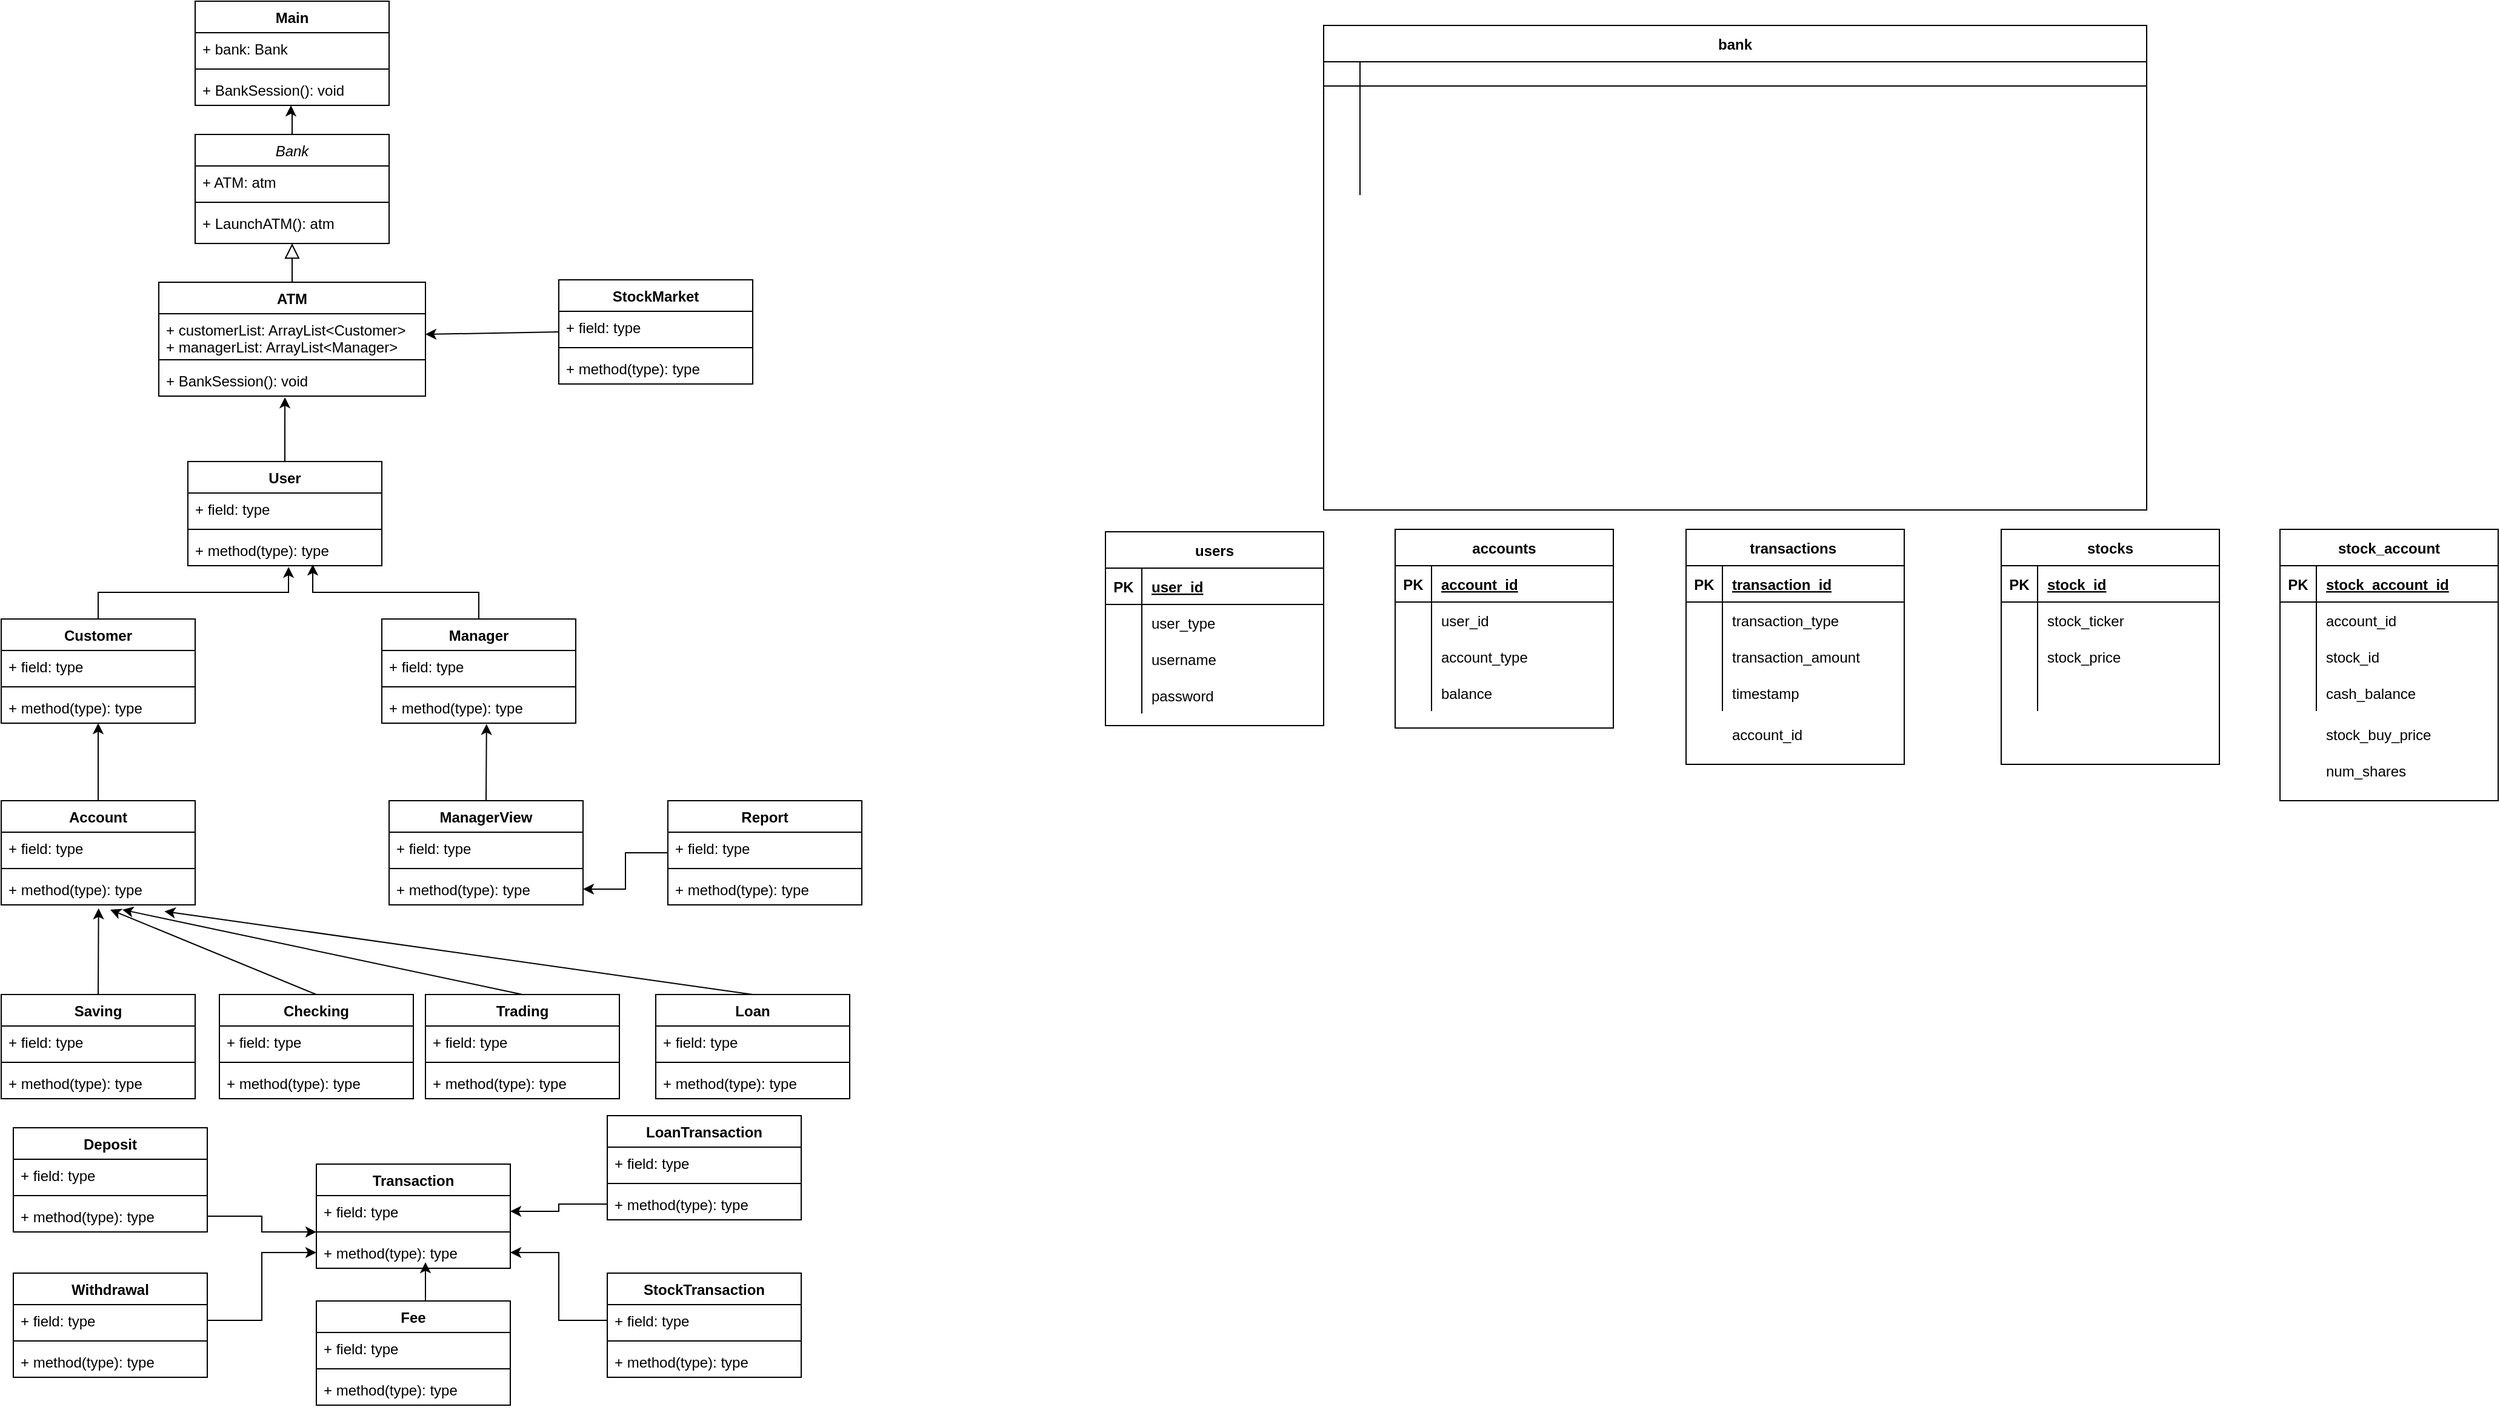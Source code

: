 <mxfile version="15.8.1" type="github">
  <diagram id="C5RBs43oDa-KdzZeNtuy" name="Page-1">
    <mxGraphModel dx="2374" dy="1183" grid="1" gridSize="10" guides="1" tooltips="1" connect="1" arrows="1" fold="1" page="1" pageScale="1" pageWidth="827" pageHeight="1169" math="0" shadow="0">
      <root>
        <mxCell id="WIyWlLk6GJQsqaUBKTNV-0" />
        <mxCell id="WIyWlLk6GJQsqaUBKTNV-1" parent="WIyWlLk6GJQsqaUBKTNV-0" />
        <mxCell id="UZwuzpYtGD8J4kxWbu0c-23" value="" style="edgeStyle=orthogonalEdgeStyle;rounded=0;orthogonalLoop=1;jettySize=auto;html=1;entryX=0.494;entryY=1;entryDx=0;entryDy=0;entryPerimeter=0;" parent="WIyWlLk6GJQsqaUBKTNV-1" source="zkfFHV4jXpPFQw0GAbJ--0" target="UZwuzpYtGD8J4kxWbu0c-3" edge="1">
          <mxGeometry relative="1" as="geometry" />
        </mxCell>
        <mxCell id="zkfFHV4jXpPFQw0GAbJ--0" value="Bank" style="swimlane;fontStyle=2;align=center;verticalAlign=top;childLayout=stackLayout;horizontal=1;startSize=26;horizontalStack=0;resizeParent=1;resizeLast=0;collapsible=1;marginBottom=0;rounded=0;shadow=0;strokeWidth=1;" parent="WIyWlLk6GJQsqaUBKTNV-1" vertex="1">
          <mxGeometry x="220" y="120" width="160" height="90" as="geometry">
            <mxRectangle x="230" y="140" width="160" height="26" as="alternateBounds" />
          </mxGeometry>
        </mxCell>
        <mxCell id="zkfFHV4jXpPFQw0GAbJ--1" value="+ ATM: atm" style="text;align=left;verticalAlign=top;spacingLeft=4;spacingRight=4;overflow=hidden;rotatable=0;points=[[0,0.5],[1,0.5]];portConstraint=eastwest;" parent="zkfFHV4jXpPFQw0GAbJ--0" vertex="1">
          <mxGeometry y="26" width="160" height="26" as="geometry" />
        </mxCell>
        <mxCell id="zkfFHV4jXpPFQw0GAbJ--4" value="" style="line;html=1;strokeWidth=1;align=left;verticalAlign=middle;spacingTop=-1;spacingLeft=3;spacingRight=3;rotatable=0;labelPosition=right;points=[];portConstraint=eastwest;" parent="zkfFHV4jXpPFQw0GAbJ--0" vertex="1">
          <mxGeometry y="52" width="160" height="8" as="geometry" />
        </mxCell>
        <mxCell id="zkfFHV4jXpPFQw0GAbJ--5" value="+ LaunchATM(): atm" style="text;align=left;verticalAlign=top;spacingLeft=4;spacingRight=4;overflow=hidden;rotatable=0;points=[[0,0.5],[1,0.5]];portConstraint=eastwest;" parent="zkfFHV4jXpPFQw0GAbJ--0" vertex="1">
          <mxGeometry y="60" width="160" height="26" as="geometry" />
        </mxCell>
        <mxCell id="zkfFHV4jXpPFQw0GAbJ--12" value="" style="endArrow=block;endSize=10;endFill=0;shadow=0;strokeWidth=1;rounded=0;edgeStyle=elbowEdgeStyle;elbow=vertical;exitX=0.5;exitY=0;exitDx=0;exitDy=0;" parent="WIyWlLk6GJQsqaUBKTNV-1" source="UZwuzpYtGD8J4kxWbu0c-4" target="zkfFHV4jXpPFQw0GAbJ--0" edge="1">
          <mxGeometry width="160" relative="1" as="geometry">
            <mxPoint x="300" y="350" as="sourcePoint" />
            <mxPoint x="200" y="203" as="targetPoint" />
          </mxGeometry>
        </mxCell>
        <mxCell id="UZwuzpYtGD8J4kxWbu0c-0" value="Main" style="swimlane;fontStyle=1;align=center;verticalAlign=top;childLayout=stackLayout;horizontal=1;startSize=26;horizontalStack=0;resizeParent=1;resizeParentMax=0;resizeLast=0;collapsible=1;marginBottom=0;" parent="WIyWlLk6GJQsqaUBKTNV-1" vertex="1">
          <mxGeometry x="220" y="10" width="160" height="86" as="geometry" />
        </mxCell>
        <mxCell id="UZwuzpYtGD8J4kxWbu0c-1" value="+ bank: Bank" style="text;strokeColor=none;fillColor=none;align=left;verticalAlign=top;spacingLeft=4;spacingRight=4;overflow=hidden;rotatable=0;points=[[0,0.5],[1,0.5]];portConstraint=eastwest;" parent="UZwuzpYtGD8J4kxWbu0c-0" vertex="1">
          <mxGeometry y="26" width="160" height="26" as="geometry" />
        </mxCell>
        <mxCell id="UZwuzpYtGD8J4kxWbu0c-2" value="" style="line;strokeWidth=1;fillColor=none;align=left;verticalAlign=middle;spacingTop=-1;spacingLeft=3;spacingRight=3;rotatable=0;labelPosition=right;points=[];portConstraint=eastwest;" parent="UZwuzpYtGD8J4kxWbu0c-0" vertex="1">
          <mxGeometry y="52" width="160" height="8" as="geometry" />
        </mxCell>
        <mxCell id="UZwuzpYtGD8J4kxWbu0c-3" value="+ BankSession(): void" style="text;strokeColor=none;fillColor=none;align=left;verticalAlign=top;spacingLeft=4;spacingRight=4;overflow=hidden;rotatable=0;points=[[0,0.5],[1,0.5]];portConstraint=eastwest;" parent="UZwuzpYtGD8J4kxWbu0c-0" vertex="1">
          <mxGeometry y="60" width="160" height="26" as="geometry" />
        </mxCell>
        <mxCell id="UZwuzpYtGD8J4kxWbu0c-4" value="ATM" style="swimlane;fontStyle=1;align=center;verticalAlign=top;childLayout=stackLayout;horizontal=1;startSize=26;horizontalStack=0;resizeParent=1;resizeParentMax=0;resizeLast=0;collapsible=1;marginBottom=0;" parent="WIyWlLk6GJQsqaUBKTNV-1" vertex="1">
          <mxGeometry x="190" y="242" width="220" height="94" as="geometry" />
        </mxCell>
        <mxCell id="UZwuzpYtGD8J4kxWbu0c-5" value="+ customerList: ArrayList&lt;Customer&gt;&#xa;+ managerList: ArrayList&lt;Manager&gt;" style="text;strokeColor=none;fillColor=none;align=left;verticalAlign=top;spacingLeft=4;spacingRight=4;overflow=hidden;rotatable=0;points=[[0,0.5],[1,0.5]];portConstraint=eastwest;" parent="UZwuzpYtGD8J4kxWbu0c-4" vertex="1">
          <mxGeometry y="26" width="220" height="34" as="geometry" />
        </mxCell>
        <mxCell id="UZwuzpYtGD8J4kxWbu0c-6" value="" style="line;strokeWidth=1;fillColor=none;align=left;verticalAlign=middle;spacingTop=-1;spacingLeft=3;spacingRight=3;rotatable=0;labelPosition=right;points=[];portConstraint=eastwest;" parent="UZwuzpYtGD8J4kxWbu0c-4" vertex="1">
          <mxGeometry y="60" width="220" height="8" as="geometry" />
        </mxCell>
        <mxCell id="UZwuzpYtGD8J4kxWbu0c-7" value="+ BankSession(): void" style="text;strokeColor=none;fillColor=none;align=left;verticalAlign=top;spacingLeft=4;spacingRight=4;overflow=hidden;rotatable=0;points=[[0,0.5],[1,0.5]];portConstraint=eastwest;" parent="UZwuzpYtGD8J4kxWbu0c-4" vertex="1">
          <mxGeometry y="68" width="220" height="26" as="geometry" />
        </mxCell>
        <mxCell id="UZwuzpYtGD8J4kxWbu0c-24" style="edgeStyle=orthogonalEdgeStyle;rounded=0;orthogonalLoop=1;jettySize=auto;html=1;entryX=0.473;entryY=1.038;entryDx=0;entryDy=0;entryPerimeter=0;" parent="WIyWlLk6GJQsqaUBKTNV-1" source="UZwuzpYtGD8J4kxWbu0c-8" target="UZwuzpYtGD8J4kxWbu0c-7" edge="1">
          <mxGeometry relative="1" as="geometry" />
        </mxCell>
        <mxCell id="UZwuzpYtGD8J4kxWbu0c-8" value="User" style="swimlane;fontStyle=1;align=center;verticalAlign=top;childLayout=stackLayout;horizontal=1;startSize=26;horizontalStack=0;resizeParent=1;resizeParentMax=0;resizeLast=0;collapsible=1;marginBottom=0;" parent="WIyWlLk6GJQsqaUBKTNV-1" vertex="1">
          <mxGeometry x="214" y="390" width="160" height="86" as="geometry" />
        </mxCell>
        <mxCell id="UZwuzpYtGD8J4kxWbu0c-9" value="+ field: type" style="text;strokeColor=none;fillColor=none;align=left;verticalAlign=top;spacingLeft=4;spacingRight=4;overflow=hidden;rotatable=0;points=[[0,0.5],[1,0.5]];portConstraint=eastwest;" parent="UZwuzpYtGD8J4kxWbu0c-8" vertex="1">
          <mxGeometry y="26" width="160" height="26" as="geometry" />
        </mxCell>
        <mxCell id="UZwuzpYtGD8J4kxWbu0c-10" value="" style="line;strokeWidth=1;fillColor=none;align=left;verticalAlign=middle;spacingTop=-1;spacingLeft=3;spacingRight=3;rotatable=0;labelPosition=right;points=[];portConstraint=eastwest;" parent="UZwuzpYtGD8J4kxWbu0c-8" vertex="1">
          <mxGeometry y="52" width="160" height="8" as="geometry" />
        </mxCell>
        <mxCell id="UZwuzpYtGD8J4kxWbu0c-11" value="+ method(type): type" style="text;strokeColor=none;fillColor=none;align=left;verticalAlign=top;spacingLeft=4;spacingRight=4;overflow=hidden;rotatable=0;points=[[0,0.5],[1,0.5]];portConstraint=eastwest;" parent="UZwuzpYtGD8J4kxWbu0c-8" vertex="1">
          <mxGeometry y="60" width="160" height="26" as="geometry" />
        </mxCell>
        <mxCell id="UZwuzpYtGD8J4kxWbu0c-20" style="edgeStyle=orthogonalEdgeStyle;rounded=0;orthogonalLoop=1;jettySize=auto;html=1;entryX=0.519;entryY=1.038;entryDx=0;entryDy=0;entryPerimeter=0;" parent="WIyWlLk6GJQsqaUBKTNV-1" source="UZwuzpYtGD8J4kxWbu0c-12" target="UZwuzpYtGD8J4kxWbu0c-11" edge="1">
          <mxGeometry relative="1" as="geometry" />
        </mxCell>
        <mxCell id="UZwuzpYtGD8J4kxWbu0c-12" value="Customer" style="swimlane;fontStyle=1;align=center;verticalAlign=top;childLayout=stackLayout;horizontal=1;startSize=26;horizontalStack=0;resizeParent=1;resizeParentMax=0;resizeLast=0;collapsible=1;marginBottom=0;" parent="WIyWlLk6GJQsqaUBKTNV-1" vertex="1">
          <mxGeometry x="60" y="520" width="160" height="86" as="geometry" />
        </mxCell>
        <mxCell id="UZwuzpYtGD8J4kxWbu0c-13" value="+ field: type" style="text;strokeColor=none;fillColor=none;align=left;verticalAlign=top;spacingLeft=4;spacingRight=4;overflow=hidden;rotatable=0;points=[[0,0.5],[1,0.5]];portConstraint=eastwest;" parent="UZwuzpYtGD8J4kxWbu0c-12" vertex="1">
          <mxGeometry y="26" width="160" height="26" as="geometry" />
        </mxCell>
        <mxCell id="UZwuzpYtGD8J4kxWbu0c-14" value="" style="line;strokeWidth=1;fillColor=none;align=left;verticalAlign=middle;spacingTop=-1;spacingLeft=3;spacingRight=3;rotatable=0;labelPosition=right;points=[];portConstraint=eastwest;" parent="UZwuzpYtGD8J4kxWbu0c-12" vertex="1">
          <mxGeometry y="52" width="160" height="8" as="geometry" />
        </mxCell>
        <mxCell id="UZwuzpYtGD8J4kxWbu0c-15" value="+ method(type): type" style="text;strokeColor=none;fillColor=none;align=left;verticalAlign=top;spacingLeft=4;spacingRight=4;overflow=hidden;rotatable=0;points=[[0,0.5],[1,0.5]];portConstraint=eastwest;" parent="UZwuzpYtGD8J4kxWbu0c-12" vertex="1">
          <mxGeometry y="60" width="160" height="26" as="geometry" />
        </mxCell>
        <mxCell id="UZwuzpYtGD8J4kxWbu0c-22" style="edgeStyle=orthogonalEdgeStyle;rounded=0;orthogonalLoop=1;jettySize=auto;html=1;entryX=0.644;entryY=0.962;entryDx=0;entryDy=0;entryPerimeter=0;" parent="WIyWlLk6GJQsqaUBKTNV-1" source="UZwuzpYtGD8J4kxWbu0c-16" target="UZwuzpYtGD8J4kxWbu0c-11" edge="1">
          <mxGeometry relative="1" as="geometry" />
        </mxCell>
        <mxCell id="UZwuzpYtGD8J4kxWbu0c-16" value="Manager" style="swimlane;fontStyle=1;align=center;verticalAlign=top;childLayout=stackLayout;horizontal=1;startSize=26;horizontalStack=0;resizeParent=1;resizeParentMax=0;resizeLast=0;collapsible=1;marginBottom=0;" parent="WIyWlLk6GJQsqaUBKTNV-1" vertex="1">
          <mxGeometry x="374" y="520" width="160" height="86" as="geometry" />
        </mxCell>
        <mxCell id="UZwuzpYtGD8J4kxWbu0c-17" value="+ field: type" style="text;strokeColor=none;fillColor=none;align=left;verticalAlign=top;spacingLeft=4;spacingRight=4;overflow=hidden;rotatable=0;points=[[0,0.5],[1,0.5]];portConstraint=eastwest;" parent="UZwuzpYtGD8J4kxWbu0c-16" vertex="1">
          <mxGeometry y="26" width="160" height="26" as="geometry" />
        </mxCell>
        <mxCell id="UZwuzpYtGD8J4kxWbu0c-18" value="" style="line;strokeWidth=1;fillColor=none;align=left;verticalAlign=middle;spacingTop=-1;spacingLeft=3;spacingRight=3;rotatable=0;labelPosition=right;points=[];portConstraint=eastwest;" parent="UZwuzpYtGD8J4kxWbu0c-16" vertex="1">
          <mxGeometry y="52" width="160" height="8" as="geometry" />
        </mxCell>
        <mxCell id="UZwuzpYtGD8J4kxWbu0c-19" value="+ method(type): type" style="text;strokeColor=none;fillColor=none;align=left;verticalAlign=top;spacingLeft=4;spacingRight=4;overflow=hidden;rotatable=0;points=[[0,0.5],[1,0.5]];portConstraint=eastwest;" parent="UZwuzpYtGD8J4kxWbu0c-16" vertex="1">
          <mxGeometry y="60" width="160" height="26" as="geometry" />
        </mxCell>
        <mxCell id="UZwuzpYtGD8J4kxWbu0c-41" style="edgeStyle=orthogonalEdgeStyle;rounded=0;orthogonalLoop=1;jettySize=auto;html=1;entryX=0.5;entryY=1;entryDx=0;entryDy=0;entryPerimeter=0;" parent="WIyWlLk6GJQsqaUBKTNV-1" source="UZwuzpYtGD8J4kxWbu0c-25" target="UZwuzpYtGD8J4kxWbu0c-15" edge="1">
          <mxGeometry relative="1" as="geometry" />
        </mxCell>
        <mxCell id="UZwuzpYtGD8J4kxWbu0c-25" value="Account" style="swimlane;fontStyle=1;align=center;verticalAlign=top;childLayout=stackLayout;horizontal=1;startSize=26;horizontalStack=0;resizeParent=1;resizeParentMax=0;resizeLast=0;collapsible=1;marginBottom=0;" parent="WIyWlLk6GJQsqaUBKTNV-1" vertex="1">
          <mxGeometry x="60" y="670" width="160" height="86" as="geometry" />
        </mxCell>
        <mxCell id="UZwuzpYtGD8J4kxWbu0c-26" value="+ field: type" style="text;strokeColor=none;fillColor=none;align=left;verticalAlign=top;spacingLeft=4;spacingRight=4;overflow=hidden;rotatable=0;points=[[0,0.5],[1,0.5]];portConstraint=eastwest;" parent="UZwuzpYtGD8J4kxWbu0c-25" vertex="1">
          <mxGeometry y="26" width="160" height="26" as="geometry" />
        </mxCell>
        <mxCell id="UZwuzpYtGD8J4kxWbu0c-27" value="" style="line;strokeWidth=1;fillColor=none;align=left;verticalAlign=middle;spacingTop=-1;spacingLeft=3;spacingRight=3;rotatable=0;labelPosition=right;points=[];portConstraint=eastwest;" parent="UZwuzpYtGD8J4kxWbu0c-25" vertex="1">
          <mxGeometry y="52" width="160" height="8" as="geometry" />
        </mxCell>
        <mxCell id="UZwuzpYtGD8J4kxWbu0c-28" value="+ method(type): type" style="text;strokeColor=none;fillColor=none;align=left;verticalAlign=top;spacingLeft=4;spacingRight=4;overflow=hidden;rotatable=0;points=[[0,0.5],[1,0.5]];portConstraint=eastwest;" parent="UZwuzpYtGD8J4kxWbu0c-25" vertex="1">
          <mxGeometry y="60" width="160" height="26" as="geometry" />
        </mxCell>
        <mxCell id="UZwuzpYtGD8J4kxWbu0c-29" value="Saving" style="swimlane;fontStyle=1;align=center;verticalAlign=top;childLayout=stackLayout;horizontal=1;startSize=26;horizontalStack=0;resizeParent=1;resizeParentMax=0;resizeLast=0;collapsible=1;marginBottom=0;" parent="WIyWlLk6GJQsqaUBKTNV-1" vertex="1">
          <mxGeometry x="60" y="830" width="160" height="86" as="geometry" />
        </mxCell>
        <mxCell id="UZwuzpYtGD8J4kxWbu0c-30" value="+ field: type" style="text;strokeColor=none;fillColor=none;align=left;verticalAlign=top;spacingLeft=4;spacingRight=4;overflow=hidden;rotatable=0;points=[[0,0.5],[1,0.5]];portConstraint=eastwest;" parent="UZwuzpYtGD8J4kxWbu0c-29" vertex="1">
          <mxGeometry y="26" width="160" height="26" as="geometry" />
        </mxCell>
        <mxCell id="UZwuzpYtGD8J4kxWbu0c-31" value="" style="line;strokeWidth=1;fillColor=none;align=left;verticalAlign=middle;spacingTop=-1;spacingLeft=3;spacingRight=3;rotatable=0;labelPosition=right;points=[];portConstraint=eastwest;" parent="UZwuzpYtGD8J4kxWbu0c-29" vertex="1">
          <mxGeometry y="52" width="160" height="8" as="geometry" />
        </mxCell>
        <mxCell id="UZwuzpYtGD8J4kxWbu0c-32" value="+ method(type): type" style="text;strokeColor=none;fillColor=none;align=left;verticalAlign=top;spacingLeft=4;spacingRight=4;overflow=hidden;rotatable=0;points=[[0,0.5],[1,0.5]];portConstraint=eastwest;" parent="UZwuzpYtGD8J4kxWbu0c-29" vertex="1">
          <mxGeometry y="60" width="160" height="26" as="geometry" />
        </mxCell>
        <mxCell id="UZwuzpYtGD8J4kxWbu0c-33" value="Checking" style="swimlane;fontStyle=1;align=center;verticalAlign=top;childLayout=stackLayout;horizontal=1;startSize=26;horizontalStack=0;resizeParent=1;resizeParentMax=0;resizeLast=0;collapsible=1;marginBottom=0;" parent="WIyWlLk6GJQsqaUBKTNV-1" vertex="1">
          <mxGeometry x="240" y="830" width="160" height="86" as="geometry" />
        </mxCell>
        <mxCell id="UZwuzpYtGD8J4kxWbu0c-34" value="+ field: type" style="text;strokeColor=none;fillColor=none;align=left;verticalAlign=top;spacingLeft=4;spacingRight=4;overflow=hidden;rotatable=0;points=[[0,0.5],[1,0.5]];portConstraint=eastwest;" parent="UZwuzpYtGD8J4kxWbu0c-33" vertex="1">
          <mxGeometry y="26" width="160" height="26" as="geometry" />
        </mxCell>
        <mxCell id="UZwuzpYtGD8J4kxWbu0c-35" value="" style="line;strokeWidth=1;fillColor=none;align=left;verticalAlign=middle;spacingTop=-1;spacingLeft=3;spacingRight=3;rotatable=0;labelPosition=right;points=[];portConstraint=eastwest;" parent="UZwuzpYtGD8J4kxWbu0c-33" vertex="1">
          <mxGeometry y="52" width="160" height="8" as="geometry" />
        </mxCell>
        <mxCell id="UZwuzpYtGD8J4kxWbu0c-36" value="+ method(type): type" style="text;strokeColor=none;fillColor=none;align=left;verticalAlign=top;spacingLeft=4;spacingRight=4;overflow=hidden;rotatable=0;points=[[0,0.5],[1,0.5]];portConstraint=eastwest;" parent="UZwuzpYtGD8J4kxWbu0c-33" vertex="1">
          <mxGeometry y="60" width="160" height="26" as="geometry" />
        </mxCell>
        <mxCell id="UZwuzpYtGD8J4kxWbu0c-37" value="Trading" style="swimlane;fontStyle=1;align=center;verticalAlign=top;childLayout=stackLayout;horizontal=1;startSize=26;horizontalStack=0;resizeParent=1;resizeParentMax=0;resizeLast=0;collapsible=1;marginBottom=0;" parent="WIyWlLk6GJQsqaUBKTNV-1" vertex="1">
          <mxGeometry x="410" y="830" width="160" height="86" as="geometry" />
        </mxCell>
        <mxCell id="UZwuzpYtGD8J4kxWbu0c-38" value="+ field: type" style="text;strokeColor=none;fillColor=none;align=left;verticalAlign=top;spacingLeft=4;spacingRight=4;overflow=hidden;rotatable=0;points=[[0,0.5],[1,0.5]];portConstraint=eastwest;" parent="UZwuzpYtGD8J4kxWbu0c-37" vertex="1">
          <mxGeometry y="26" width="160" height="26" as="geometry" />
        </mxCell>
        <mxCell id="UZwuzpYtGD8J4kxWbu0c-39" value="" style="line;strokeWidth=1;fillColor=none;align=left;verticalAlign=middle;spacingTop=-1;spacingLeft=3;spacingRight=3;rotatable=0;labelPosition=right;points=[];portConstraint=eastwest;" parent="UZwuzpYtGD8J4kxWbu0c-37" vertex="1">
          <mxGeometry y="52" width="160" height="8" as="geometry" />
        </mxCell>
        <mxCell id="UZwuzpYtGD8J4kxWbu0c-40" value="+ method(type): type" style="text;strokeColor=none;fillColor=none;align=left;verticalAlign=top;spacingLeft=4;spacingRight=4;overflow=hidden;rotatable=0;points=[[0,0.5],[1,0.5]];portConstraint=eastwest;" parent="UZwuzpYtGD8J4kxWbu0c-37" vertex="1">
          <mxGeometry y="60" width="160" height="26" as="geometry" />
        </mxCell>
        <mxCell id="Mspf35Jde4eBEYrj3rab-2" value="" style="endArrow=classic;html=1;rounded=0;exitX=0.5;exitY=0;exitDx=0;exitDy=0;entryX=0.502;entryY=1.111;entryDx=0;entryDy=0;entryPerimeter=0;" edge="1" parent="WIyWlLk6GJQsqaUBKTNV-1" source="UZwuzpYtGD8J4kxWbu0c-29" target="UZwuzpYtGD8J4kxWbu0c-28">
          <mxGeometry width="50" height="50" relative="1" as="geometry">
            <mxPoint x="210" y="590" as="sourcePoint" />
            <mxPoint x="260" y="540" as="targetPoint" />
          </mxGeometry>
        </mxCell>
        <mxCell id="Mspf35Jde4eBEYrj3rab-3" value="" style="endArrow=classic;html=1;rounded=0;exitX=0.5;exitY=0;exitDx=0;exitDy=0;" edge="1" parent="WIyWlLk6GJQsqaUBKTNV-1" source="UZwuzpYtGD8J4kxWbu0c-33">
          <mxGeometry width="50" height="50" relative="1" as="geometry">
            <mxPoint x="150" y="840" as="sourcePoint" />
            <mxPoint x="150" y="760" as="targetPoint" />
          </mxGeometry>
        </mxCell>
        <mxCell id="Mspf35Jde4eBEYrj3rab-4" value="" style="endArrow=classic;html=1;rounded=0;exitX=0.5;exitY=0;exitDx=0;exitDy=0;" edge="1" parent="WIyWlLk6GJQsqaUBKTNV-1" source="UZwuzpYtGD8J4kxWbu0c-37">
          <mxGeometry width="50" height="50" relative="1" as="geometry">
            <mxPoint x="330" y="840" as="sourcePoint" />
            <mxPoint x="160" y="760" as="targetPoint" />
          </mxGeometry>
        </mxCell>
        <mxCell id="Mspf35Jde4eBEYrj3rab-5" value="StockMarket" style="swimlane;fontStyle=1;align=center;verticalAlign=top;childLayout=stackLayout;horizontal=1;startSize=26;horizontalStack=0;resizeParent=1;resizeParentMax=0;resizeLast=0;collapsible=1;marginBottom=0;" vertex="1" parent="WIyWlLk6GJQsqaUBKTNV-1">
          <mxGeometry x="520" y="240" width="160" height="86" as="geometry" />
        </mxCell>
        <mxCell id="Mspf35Jde4eBEYrj3rab-6" value="+ field: type" style="text;strokeColor=none;fillColor=none;align=left;verticalAlign=top;spacingLeft=4;spacingRight=4;overflow=hidden;rotatable=0;points=[[0,0.5],[1,0.5]];portConstraint=eastwest;" vertex="1" parent="Mspf35Jde4eBEYrj3rab-5">
          <mxGeometry y="26" width="160" height="26" as="geometry" />
        </mxCell>
        <mxCell id="Mspf35Jde4eBEYrj3rab-7" value="" style="line;strokeWidth=1;fillColor=none;align=left;verticalAlign=middle;spacingTop=-1;spacingLeft=3;spacingRight=3;rotatable=0;labelPosition=right;points=[];portConstraint=eastwest;" vertex="1" parent="Mspf35Jde4eBEYrj3rab-5">
          <mxGeometry y="52" width="160" height="8" as="geometry" />
        </mxCell>
        <mxCell id="Mspf35Jde4eBEYrj3rab-8" value="+ method(type): type" style="text;strokeColor=none;fillColor=none;align=left;verticalAlign=top;spacingLeft=4;spacingRight=4;overflow=hidden;rotatable=0;points=[[0,0.5],[1,0.5]];portConstraint=eastwest;" vertex="1" parent="Mspf35Jde4eBEYrj3rab-5">
          <mxGeometry y="60" width="160" height="26" as="geometry" />
        </mxCell>
        <mxCell id="Mspf35Jde4eBEYrj3rab-9" value="" style="endArrow=classic;html=1;rounded=0;exitX=0;exitY=0.5;exitDx=0;exitDy=0;entryX=1;entryY=0.5;entryDx=0;entryDy=0;" edge="1" parent="WIyWlLk6GJQsqaUBKTNV-1" source="Mspf35Jde4eBEYrj3rab-5" target="UZwuzpYtGD8J4kxWbu0c-5">
          <mxGeometry width="50" height="50" relative="1" as="geometry">
            <mxPoint x="500" y="840" as="sourcePoint" />
            <mxPoint x="170" y="770" as="targetPoint" />
          </mxGeometry>
        </mxCell>
        <mxCell id="Mspf35Jde4eBEYrj3rab-10" value="ManagerView" style="swimlane;fontStyle=1;align=center;verticalAlign=top;childLayout=stackLayout;horizontal=1;startSize=26;horizontalStack=0;resizeParent=1;resizeParentMax=0;resizeLast=0;collapsible=1;marginBottom=0;" vertex="1" parent="WIyWlLk6GJQsqaUBKTNV-1">
          <mxGeometry x="380" y="670" width="160" height="86" as="geometry" />
        </mxCell>
        <mxCell id="Mspf35Jde4eBEYrj3rab-11" value="+ field: type" style="text;strokeColor=none;fillColor=none;align=left;verticalAlign=top;spacingLeft=4;spacingRight=4;overflow=hidden;rotatable=0;points=[[0,0.5],[1,0.5]];portConstraint=eastwest;" vertex="1" parent="Mspf35Jde4eBEYrj3rab-10">
          <mxGeometry y="26" width="160" height="26" as="geometry" />
        </mxCell>
        <mxCell id="Mspf35Jde4eBEYrj3rab-12" value="" style="line;strokeWidth=1;fillColor=none;align=left;verticalAlign=middle;spacingTop=-1;spacingLeft=3;spacingRight=3;rotatable=0;labelPosition=right;points=[];portConstraint=eastwest;" vertex="1" parent="Mspf35Jde4eBEYrj3rab-10">
          <mxGeometry y="52" width="160" height="8" as="geometry" />
        </mxCell>
        <mxCell id="Mspf35Jde4eBEYrj3rab-13" value="+ method(type): type" style="text;strokeColor=none;fillColor=none;align=left;verticalAlign=top;spacingLeft=4;spacingRight=4;overflow=hidden;rotatable=0;points=[[0,0.5],[1,0.5]];portConstraint=eastwest;" vertex="1" parent="Mspf35Jde4eBEYrj3rab-10">
          <mxGeometry y="60" width="160" height="26" as="geometry" />
        </mxCell>
        <mxCell id="Mspf35Jde4eBEYrj3rab-18" value="" style="endArrow=classic;html=1;rounded=0;exitX=0.5;exitY=0;exitDx=0;exitDy=0;entryX=0.54;entryY=1.026;entryDx=0;entryDy=0;entryPerimeter=0;" edge="1" parent="WIyWlLk6GJQsqaUBKTNV-1" source="Mspf35Jde4eBEYrj3rab-10" target="UZwuzpYtGD8J4kxWbu0c-19">
          <mxGeometry width="50" height="50" relative="1" as="geometry">
            <mxPoint x="500" y="840" as="sourcePoint" />
            <mxPoint x="170" y="770" as="targetPoint" />
          </mxGeometry>
        </mxCell>
        <mxCell id="Mspf35Jde4eBEYrj3rab-23" value="Transaction" style="swimlane;fontStyle=1;align=center;verticalAlign=top;childLayout=stackLayout;horizontal=1;startSize=26;horizontalStack=0;resizeParent=1;resizeParentMax=0;resizeLast=0;collapsible=1;marginBottom=0;" vertex="1" parent="WIyWlLk6GJQsqaUBKTNV-1">
          <mxGeometry x="320" y="970" width="160" height="86" as="geometry" />
        </mxCell>
        <mxCell id="Mspf35Jde4eBEYrj3rab-24" value="+ field: type" style="text;strokeColor=none;fillColor=none;align=left;verticalAlign=top;spacingLeft=4;spacingRight=4;overflow=hidden;rotatable=0;points=[[0,0.5],[1,0.5]];portConstraint=eastwest;" vertex="1" parent="Mspf35Jde4eBEYrj3rab-23">
          <mxGeometry y="26" width="160" height="26" as="geometry" />
        </mxCell>
        <mxCell id="Mspf35Jde4eBEYrj3rab-25" value="" style="line;strokeWidth=1;fillColor=none;align=left;verticalAlign=middle;spacingTop=-1;spacingLeft=3;spacingRight=3;rotatable=0;labelPosition=right;points=[];portConstraint=eastwest;" vertex="1" parent="Mspf35Jde4eBEYrj3rab-23">
          <mxGeometry y="52" width="160" height="8" as="geometry" />
        </mxCell>
        <mxCell id="Mspf35Jde4eBEYrj3rab-26" value="+ method(type): type" style="text;strokeColor=none;fillColor=none;align=left;verticalAlign=top;spacingLeft=4;spacingRight=4;overflow=hidden;rotatable=0;points=[[0,0.5],[1,0.5]];portConstraint=eastwest;" vertex="1" parent="Mspf35Jde4eBEYrj3rab-23">
          <mxGeometry y="60" width="160" height="26" as="geometry" />
        </mxCell>
        <mxCell id="Mspf35Jde4eBEYrj3rab-27" value="LoanTransaction" style="swimlane;fontStyle=1;align=center;verticalAlign=top;childLayout=stackLayout;horizontal=1;startSize=26;horizontalStack=0;resizeParent=1;resizeParentMax=0;resizeLast=0;collapsible=1;marginBottom=0;" vertex="1" parent="WIyWlLk6GJQsqaUBKTNV-1">
          <mxGeometry x="560" y="930" width="160" height="86" as="geometry" />
        </mxCell>
        <mxCell id="Mspf35Jde4eBEYrj3rab-28" value="+ field: type" style="text;strokeColor=none;fillColor=none;align=left;verticalAlign=top;spacingLeft=4;spacingRight=4;overflow=hidden;rotatable=0;points=[[0,0.5],[1,0.5]];portConstraint=eastwest;" vertex="1" parent="Mspf35Jde4eBEYrj3rab-27">
          <mxGeometry y="26" width="160" height="26" as="geometry" />
        </mxCell>
        <mxCell id="Mspf35Jde4eBEYrj3rab-29" value="" style="line;strokeWidth=1;fillColor=none;align=left;verticalAlign=middle;spacingTop=-1;spacingLeft=3;spacingRight=3;rotatable=0;labelPosition=right;points=[];portConstraint=eastwest;" vertex="1" parent="Mspf35Jde4eBEYrj3rab-27">
          <mxGeometry y="52" width="160" height="8" as="geometry" />
        </mxCell>
        <mxCell id="Mspf35Jde4eBEYrj3rab-30" value="+ method(type): type" style="text;strokeColor=none;fillColor=none;align=left;verticalAlign=top;spacingLeft=4;spacingRight=4;overflow=hidden;rotatable=0;points=[[0,0.5],[1,0.5]];portConstraint=eastwest;" vertex="1" parent="Mspf35Jde4eBEYrj3rab-27">
          <mxGeometry y="60" width="160" height="26" as="geometry" />
        </mxCell>
        <mxCell id="Mspf35Jde4eBEYrj3rab-31" value="StockTransaction" style="swimlane;fontStyle=1;align=center;verticalAlign=top;childLayout=stackLayout;horizontal=1;startSize=26;horizontalStack=0;resizeParent=1;resizeParentMax=0;resizeLast=0;collapsible=1;marginBottom=0;" vertex="1" parent="WIyWlLk6GJQsqaUBKTNV-1">
          <mxGeometry x="560" y="1060" width="160" height="86" as="geometry" />
        </mxCell>
        <mxCell id="Mspf35Jde4eBEYrj3rab-32" value="+ field: type" style="text;strokeColor=none;fillColor=none;align=left;verticalAlign=top;spacingLeft=4;spacingRight=4;overflow=hidden;rotatable=0;points=[[0,0.5],[1,0.5]];portConstraint=eastwest;" vertex="1" parent="Mspf35Jde4eBEYrj3rab-31">
          <mxGeometry y="26" width="160" height="26" as="geometry" />
        </mxCell>
        <mxCell id="Mspf35Jde4eBEYrj3rab-33" value="" style="line;strokeWidth=1;fillColor=none;align=left;verticalAlign=middle;spacingTop=-1;spacingLeft=3;spacingRight=3;rotatable=0;labelPosition=right;points=[];portConstraint=eastwest;" vertex="1" parent="Mspf35Jde4eBEYrj3rab-31">
          <mxGeometry y="52" width="160" height="8" as="geometry" />
        </mxCell>
        <mxCell id="Mspf35Jde4eBEYrj3rab-34" value="+ method(type): type" style="text;strokeColor=none;fillColor=none;align=left;verticalAlign=top;spacingLeft=4;spacingRight=4;overflow=hidden;rotatable=0;points=[[0,0.5],[1,0.5]];portConstraint=eastwest;" vertex="1" parent="Mspf35Jde4eBEYrj3rab-31">
          <mxGeometry y="60" width="160" height="26" as="geometry" />
        </mxCell>
        <mxCell id="Mspf35Jde4eBEYrj3rab-39" value="Deposit" style="swimlane;fontStyle=1;align=center;verticalAlign=top;childLayout=stackLayout;horizontal=1;startSize=26;horizontalStack=0;resizeParent=1;resizeParentMax=0;resizeLast=0;collapsible=1;marginBottom=0;" vertex="1" parent="WIyWlLk6GJQsqaUBKTNV-1">
          <mxGeometry x="70" y="940" width="160" height="86" as="geometry" />
        </mxCell>
        <mxCell id="Mspf35Jde4eBEYrj3rab-40" value="+ field: type" style="text;strokeColor=none;fillColor=none;align=left;verticalAlign=top;spacingLeft=4;spacingRight=4;overflow=hidden;rotatable=0;points=[[0,0.5],[1,0.5]];portConstraint=eastwest;" vertex="1" parent="Mspf35Jde4eBEYrj3rab-39">
          <mxGeometry y="26" width="160" height="26" as="geometry" />
        </mxCell>
        <mxCell id="Mspf35Jde4eBEYrj3rab-41" value="" style="line;strokeWidth=1;fillColor=none;align=left;verticalAlign=middle;spacingTop=-1;spacingLeft=3;spacingRight=3;rotatable=0;labelPosition=right;points=[];portConstraint=eastwest;" vertex="1" parent="Mspf35Jde4eBEYrj3rab-39">
          <mxGeometry y="52" width="160" height="8" as="geometry" />
        </mxCell>
        <mxCell id="Mspf35Jde4eBEYrj3rab-42" value="+ method(type): type" style="text;strokeColor=none;fillColor=none;align=left;verticalAlign=top;spacingLeft=4;spacingRight=4;overflow=hidden;rotatable=0;points=[[0,0.5],[1,0.5]];portConstraint=eastwest;" vertex="1" parent="Mspf35Jde4eBEYrj3rab-39">
          <mxGeometry y="60" width="160" height="26" as="geometry" />
        </mxCell>
        <mxCell id="Mspf35Jde4eBEYrj3rab-43" value="Withdrawal" style="swimlane;fontStyle=1;align=center;verticalAlign=top;childLayout=stackLayout;horizontal=1;startSize=26;horizontalStack=0;resizeParent=1;resizeParentMax=0;resizeLast=0;collapsible=1;marginBottom=0;" vertex="1" parent="WIyWlLk6GJQsqaUBKTNV-1">
          <mxGeometry x="70" y="1060" width="160" height="86" as="geometry" />
        </mxCell>
        <mxCell id="Mspf35Jde4eBEYrj3rab-44" value="+ field: type" style="text;strokeColor=none;fillColor=none;align=left;verticalAlign=top;spacingLeft=4;spacingRight=4;overflow=hidden;rotatable=0;points=[[0,0.5],[1,0.5]];portConstraint=eastwest;" vertex="1" parent="Mspf35Jde4eBEYrj3rab-43">
          <mxGeometry y="26" width="160" height="26" as="geometry" />
        </mxCell>
        <mxCell id="Mspf35Jde4eBEYrj3rab-45" value="" style="line;strokeWidth=1;fillColor=none;align=left;verticalAlign=middle;spacingTop=-1;spacingLeft=3;spacingRight=3;rotatable=0;labelPosition=right;points=[];portConstraint=eastwest;" vertex="1" parent="Mspf35Jde4eBEYrj3rab-43">
          <mxGeometry y="52" width="160" height="8" as="geometry" />
        </mxCell>
        <mxCell id="Mspf35Jde4eBEYrj3rab-46" value="+ method(type): type" style="text;strokeColor=none;fillColor=none;align=left;verticalAlign=top;spacingLeft=4;spacingRight=4;overflow=hidden;rotatable=0;points=[[0,0.5],[1,0.5]];portConstraint=eastwest;" vertex="1" parent="Mspf35Jde4eBEYrj3rab-43">
          <mxGeometry y="60" width="160" height="26" as="geometry" />
        </mxCell>
        <mxCell id="Mspf35Jde4eBEYrj3rab-48" value="" style="edgeStyle=orthogonalEdgeStyle;rounded=0;orthogonalLoop=1;jettySize=auto;html=1;" edge="1" parent="WIyWlLk6GJQsqaUBKTNV-1" source="Mspf35Jde4eBEYrj3rab-42" target="Mspf35Jde4eBEYrj3rab-25">
          <mxGeometry relative="1" as="geometry" />
        </mxCell>
        <mxCell id="Mspf35Jde4eBEYrj3rab-49" value="" style="edgeStyle=orthogonalEdgeStyle;rounded=0;orthogonalLoop=1;jettySize=auto;html=1;" edge="1" parent="WIyWlLk6GJQsqaUBKTNV-1" source="Mspf35Jde4eBEYrj3rab-44" target="Mspf35Jde4eBEYrj3rab-26">
          <mxGeometry relative="1" as="geometry" />
        </mxCell>
        <mxCell id="Mspf35Jde4eBEYrj3rab-50" value="" style="edgeStyle=orthogonalEdgeStyle;rounded=0;orthogonalLoop=1;jettySize=auto;html=1;" edge="1" parent="WIyWlLk6GJQsqaUBKTNV-1" source="Mspf35Jde4eBEYrj3rab-30" target="Mspf35Jde4eBEYrj3rab-24">
          <mxGeometry relative="1" as="geometry" />
        </mxCell>
        <mxCell id="Mspf35Jde4eBEYrj3rab-51" value="" style="edgeStyle=orthogonalEdgeStyle;rounded=0;orthogonalLoop=1;jettySize=auto;html=1;" edge="1" parent="WIyWlLk6GJQsqaUBKTNV-1" source="Mspf35Jde4eBEYrj3rab-32" target="Mspf35Jde4eBEYrj3rab-26">
          <mxGeometry relative="1" as="geometry" />
        </mxCell>
        <mxCell id="Mspf35Jde4eBEYrj3rab-52" value="bank" style="shape=table;startSize=30;container=1;collapsible=1;childLayout=tableLayout;fixedRows=1;rowLines=0;fontStyle=1;align=center;resizeLast=1;" vertex="1" parent="WIyWlLk6GJQsqaUBKTNV-1">
          <mxGeometry x="1151" y="30" width="679" height="400" as="geometry" />
        </mxCell>
        <mxCell id="Mspf35Jde4eBEYrj3rab-53" value="" style="shape=partialRectangle;collapsible=0;dropTarget=0;pointerEvents=0;fillColor=none;top=0;left=0;bottom=1;right=0;points=[[0,0.5],[1,0.5]];portConstraint=eastwest;" vertex="1" parent="Mspf35Jde4eBEYrj3rab-52">
          <mxGeometry y="30" width="679" height="20" as="geometry" />
        </mxCell>
        <mxCell id="Mspf35Jde4eBEYrj3rab-54" value="" style="shape=partialRectangle;connectable=0;fillColor=none;top=0;left=0;bottom=0;right=0;fontStyle=1;overflow=hidden;" vertex="1" parent="Mspf35Jde4eBEYrj3rab-53">
          <mxGeometry width="30" height="20" as="geometry">
            <mxRectangle width="30" height="20" as="alternateBounds" />
          </mxGeometry>
        </mxCell>
        <mxCell id="Mspf35Jde4eBEYrj3rab-55" value="" style="shape=partialRectangle;connectable=0;fillColor=none;top=0;left=0;bottom=0;right=0;align=left;spacingLeft=6;fontStyle=5;overflow=hidden;" vertex="1" parent="Mspf35Jde4eBEYrj3rab-53">
          <mxGeometry x="30" width="649" height="20" as="geometry">
            <mxRectangle width="649" height="20" as="alternateBounds" />
          </mxGeometry>
        </mxCell>
        <mxCell id="Mspf35Jde4eBEYrj3rab-56" value="" style="shape=partialRectangle;collapsible=0;dropTarget=0;pointerEvents=0;fillColor=none;top=0;left=0;bottom=0;right=0;points=[[0,0.5],[1,0.5]];portConstraint=eastwest;" vertex="1" parent="Mspf35Jde4eBEYrj3rab-52">
          <mxGeometry y="50" width="679" height="40" as="geometry" />
        </mxCell>
        <mxCell id="Mspf35Jde4eBEYrj3rab-57" value="" style="shape=partialRectangle;connectable=0;fillColor=none;top=0;left=0;bottom=0;right=0;editable=1;overflow=hidden;" vertex="1" parent="Mspf35Jde4eBEYrj3rab-56">
          <mxGeometry width="30" height="40" as="geometry">
            <mxRectangle width="30" height="40" as="alternateBounds" />
          </mxGeometry>
        </mxCell>
        <mxCell id="Mspf35Jde4eBEYrj3rab-58" value="" style="shape=partialRectangle;connectable=0;fillColor=none;top=0;left=0;bottom=0;right=0;align=left;spacingLeft=6;overflow=hidden;" vertex="1" parent="Mspf35Jde4eBEYrj3rab-56">
          <mxGeometry x="30" width="649" height="40" as="geometry">
            <mxRectangle width="649" height="40" as="alternateBounds" />
          </mxGeometry>
        </mxCell>
        <mxCell id="Mspf35Jde4eBEYrj3rab-59" value="" style="shape=partialRectangle;collapsible=0;dropTarget=0;pointerEvents=0;fillColor=none;top=0;left=0;bottom=0;right=0;points=[[0,0.5],[1,0.5]];portConstraint=eastwest;" vertex="1" parent="Mspf35Jde4eBEYrj3rab-52">
          <mxGeometry y="90" width="679" height="20" as="geometry" />
        </mxCell>
        <mxCell id="Mspf35Jde4eBEYrj3rab-60" value="&#xa;&#xa;&lt;span style=&quot;color: rgb(0, 0, 0); font-family: helvetica; font-size: 12px; font-style: normal; font-weight: 400; letter-spacing: normal; text-align: center; text-indent: 0px; text-transform: none; word-spacing: 0px; background-color: rgb(248, 249, 250); display: inline; float: none;&quot;&gt;Accounts&amp;nbsp; -&amp;nbsp; account_id (primary key), user_id (foreign key), account_type, balance, stock_account_id&lt;/span&gt;&#xa;&#xa;" style="shape=partialRectangle;connectable=0;fillColor=none;top=0;left=0;bottom=0;right=0;editable=1;overflow=hidden;" vertex="1" parent="Mspf35Jde4eBEYrj3rab-59">
          <mxGeometry width="30" height="20" as="geometry">
            <mxRectangle width="30" height="20" as="alternateBounds" />
          </mxGeometry>
        </mxCell>
        <mxCell id="Mspf35Jde4eBEYrj3rab-61" value="" style="shape=partialRectangle;connectable=0;fillColor=none;top=0;left=0;bottom=0;right=0;align=left;spacingLeft=6;overflow=hidden;" vertex="1" parent="Mspf35Jde4eBEYrj3rab-59">
          <mxGeometry x="30" width="649" height="20" as="geometry">
            <mxRectangle width="649" height="20" as="alternateBounds" />
          </mxGeometry>
        </mxCell>
        <mxCell id="Mspf35Jde4eBEYrj3rab-62" value="" style="shape=partialRectangle;collapsible=0;dropTarget=0;pointerEvents=0;fillColor=none;top=0;left=0;bottom=0;right=0;points=[[0,0.5],[1,0.5]];portConstraint=eastwest;" vertex="1" parent="Mspf35Jde4eBEYrj3rab-52">
          <mxGeometry y="110" width="679" height="30" as="geometry" />
        </mxCell>
        <mxCell id="Mspf35Jde4eBEYrj3rab-63" value="" style="shape=partialRectangle;connectable=0;fillColor=none;top=0;left=0;bottom=0;right=0;editable=1;overflow=hidden;" vertex="1" parent="Mspf35Jde4eBEYrj3rab-62">
          <mxGeometry width="30" height="30" as="geometry">
            <mxRectangle width="30" height="30" as="alternateBounds" />
          </mxGeometry>
        </mxCell>
        <mxCell id="Mspf35Jde4eBEYrj3rab-64" value="" style="shape=partialRectangle;connectable=0;fillColor=none;top=0;left=0;bottom=0;right=0;align=left;spacingLeft=6;overflow=hidden;" vertex="1" parent="Mspf35Jde4eBEYrj3rab-62">
          <mxGeometry x="30" width="649" height="30" as="geometry">
            <mxRectangle width="649" height="30" as="alternateBounds" />
          </mxGeometry>
        </mxCell>
        <mxCell id="Mspf35Jde4eBEYrj3rab-70" value="Loan" style="swimlane;fontStyle=1;align=center;verticalAlign=top;childLayout=stackLayout;horizontal=1;startSize=26;horizontalStack=0;resizeParent=1;resizeParentMax=0;resizeLast=0;collapsible=1;marginBottom=0;" vertex="1" parent="WIyWlLk6GJQsqaUBKTNV-1">
          <mxGeometry x="600" y="830" width="160" height="86" as="geometry" />
        </mxCell>
        <mxCell id="Mspf35Jde4eBEYrj3rab-71" value="+ field: type" style="text;strokeColor=none;fillColor=none;align=left;verticalAlign=top;spacingLeft=4;spacingRight=4;overflow=hidden;rotatable=0;points=[[0,0.5],[1,0.5]];portConstraint=eastwest;" vertex="1" parent="Mspf35Jde4eBEYrj3rab-70">
          <mxGeometry y="26" width="160" height="26" as="geometry" />
        </mxCell>
        <mxCell id="Mspf35Jde4eBEYrj3rab-72" value="" style="line;strokeWidth=1;fillColor=none;align=left;verticalAlign=middle;spacingTop=-1;spacingLeft=3;spacingRight=3;rotatable=0;labelPosition=right;points=[];portConstraint=eastwest;" vertex="1" parent="Mspf35Jde4eBEYrj3rab-70">
          <mxGeometry y="52" width="160" height="8" as="geometry" />
        </mxCell>
        <mxCell id="Mspf35Jde4eBEYrj3rab-73" value="+ method(type): type" style="text;strokeColor=none;fillColor=none;align=left;verticalAlign=top;spacingLeft=4;spacingRight=4;overflow=hidden;rotatable=0;points=[[0,0.5],[1,0.5]];portConstraint=eastwest;" vertex="1" parent="Mspf35Jde4eBEYrj3rab-70">
          <mxGeometry y="60" width="160" height="26" as="geometry" />
        </mxCell>
        <mxCell id="Mspf35Jde4eBEYrj3rab-74" value="" style="endArrow=classic;html=1;rounded=0;exitX=0.5;exitY=0;exitDx=0;exitDy=0;entryX=0.842;entryY=1.205;entryDx=0;entryDy=0;entryPerimeter=0;" edge="1" parent="WIyWlLk6GJQsqaUBKTNV-1" source="Mspf35Jde4eBEYrj3rab-70" target="UZwuzpYtGD8J4kxWbu0c-28">
          <mxGeometry width="50" height="50" relative="1" as="geometry">
            <mxPoint x="500" y="840" as="sourcePoint" />
            <mxPoint x="170" y="770" as="targetPoint" />
          </mxGeometry>
        </mxCell>
        <mxCell id="Mspf35Jde4eBEYrj3rab-75" value="users" style="shape=table;startSize=30;container=1;collapsible=1;childLayout=tableLayout;fixedRows=1;rowLines=0;fontStyle=1;align=center;resizeLast=1;" vertex="1" parent="WIyWlLk6GJQsqaUBKTNV-1">
          <mxGeometry x="971" y="448" width="180" height="160" as="geometry" />
        </mxCell>
        <mxCell id="Mspf35Jde4eBEYrj3rab-76" value="" style="shape=partialRectangle;collapsible=0;dropTarget=0;pointerEvents=0;fillColor=none;top=0;left=0;bottom=1;right=0;points=[[0,0.5],[1,0.5]];portConstraint=eastwest;" vertex="1" parent="Mspf35Jde4eBEYrj3rab-75">
          <mxGeometry y="30" width="180" height="30" as="geometry" />
        </mxCell>
        <mxCell id="Mspf35Jde4eBEYrj3rab-77" value="PK" style="shape=partialRectangle;connectable=0;fillColor=none;top=0;left=0;bottom=0;right=0;fontStyle=1;overflow=hidden;" vertex="1" parent="Mspf35Jde4eBEYrj3rab-76">
          <mxGeometry width="30" height="30" as="geometry">
            <mxRectangle width="30" height="30" as="alternateBounds" />
          </mxGeometry>
        </mxCell>
        <mxCell id="Mspf35Jde4eBEYrj3rab-78" value="user_id" style="shape=partialRectangle;connectable=0;fillColor=none;top=0;left=0;bottom=0;right=0;align=left;spacingLeft=6;fontStyle=5;overflow=hidden;" vertex="1" parent="Mspf35Jde4eBEYrj3rab-76">
          <mxGeometry x="30" width="150" height="30" as="geometry">
            <mxRectangle width="150" height="30" as="alternateBounds" />
          </mxGeometry>
        </mxCell>
        <mxCell id="Mspf35Jde4eBEYrj3rab-79" value="" style="shape=partialRectangle;collapsible=0;dropTarget=0;pointerEvents=0;fillColor=none;top=0;left=0;bottom=0;right=0;points=[[0,0.5],[1,0.5]];portConstraint=eastwest;" vertex="1" parent="Mspf35Jde4eBEYrj3rab-75">
          <mxGeometry y="60" width="180" height="30" as="geometry" />
        </mxCell>
        <mxCell id="Mspf35Jde4eBEYrj3rab-80" value="" style="shape=partialRectangle;connectable=0;fillColor=none;top=0;left=0;bottom=0;right=0;editable=1;overflow=hidden;" vertex="1" parent="Mspf35Jde4eBEYrj3rab-79">
          <mxGeometry width="30" height="30" as="geometry">
            <mxRectangle width="30" height="30" as="alternateBounds" />
          </mxGeometry>
        </mxCell>
        <mxCell id="Mspf35Jde4eBEYrj3rab-81" value="user_type" style="shape=partialRectangle;connectable=0;fillColor=none;top=0;left=0;bottom=0;right=0;align=left;spacingLeft=6;overflow=hidden;" vertex="1" parent="Mspf35Jde4eBEYrj3rab-79">
          <mxGeometry x="30" width="150" height="30" as="geometry">
            <mxRectangle width="150" height="30" as="alternateBounds" />
          </mxGeometry>
        </mxCell>
        <mxCell id="Mspf35Jde4eBEYrj3rab-82" value="" style="shape=partialRectangle;collapsible=0;dropTarget=0;pointerEvents=0;fillColor=none;top=0;left=0;bottom=0;right=0;points=[[0,0.5],[1,0.5]];portConstraint=eastwest;" vertex="1" parent="Mspf35Jde4eBEYrj3rab-75">
          <mxGeometry y="90" width="180" height="30" as="geometry" />
        </mxCell>
        <mxCell id="Mspf35Jde4eBEYrj3rab-83" value="" style="shape=partialRectangle;connectable=0;fillColor=none;top=0;left=0;bottom=0;right=0;editable=1;overflow=hidden;" vertex="1" parent="Mspf35Jde4eBEYrj3rab-82">
          <mxGeometry width="30" height="30" as="geometry">
            <mxRectangle width="30" height="30" as="alternateBounds" />
          </mxGeometry>
        </mxCell>
        <mxCell id="Mspf35Jde4eBEYrj3rab-84" value="username" style="shape=partialRectangle;connectable=0;fillColor=none;top=0;left=0;bottom=0;right=0;align=left;spacingLeft=6;overflow=hidden;" vertex="1" parent="Mspf35Jde4eBEYrj3rab-82">
          <mxGeometry x="30" width="150" height="30" as="geometry">
            <mxRectangle width="150" height="30" as="alternateBounds" />
          </mxGeometry>
        </mxCell>
        <mxCell id="Mspf35Jde4eBEYrj3rab-85" value="" style="shape=partialRectangle;collapsible=0;dropTarget=0;pointerEvents=0;fillColor=none;top=0;left=0;bottom=0;right=0;points=[[0,0.5],[1,0.5]];portConstraint=eastwest;" vertex="1" parent="Mspf35Jde4eBEYrj3rab-75">
          <mxGeometry y="120" width="180" height="30" as="geometry" />
        </mxCell>
        <mxCell id="Mspf35Jde4eBEYrj3rab-86" value="" style="shape=partialRectangle;connectable=0;fillColor=none;top=0;left=0;bottom=0;right=0;editable=1;overflow=hidden;" vertex="1" parent="Mspf35Jde4eBEYrj3rab-85">
          <mxGeometry width="30" height="30" as="geometry">
            <mxRectangle width="30" height="30" as="alternateBounds" />
          </mxGeometry>
        </mxCell>
        <mxCell id="Mspf35Jde4eBEYrj3rab-87" value="password" style="shape=partialRectangle;connectable=0;fillColor=none;top=0;left=0;bottom=0;right=0;align=left;spacingLeft=6;overflow=hidden;" vertex="1" parent="Mspf35Jde4eBEYrj3rab-85">
          <mxGeometry x="30" width="150" height="30" as="geometry">
            <mxRectangle width="150" height="30" as="alternateBounds" />
          </mxGeometry>
        </mxCell>
        <mxCell id="Mspf35Jde4eBEYrj3rab-88" value="accounts" style="shape=table;startSize=30;container=1;collapsible=1;childLayout=tableLayout;fixedRows=1;rowLines=0;fontStyle=1;align=center;resizeLast=1;" vertex="1" parent="WIyWlLk6GJQsqaUBKTNV-1">
          <mxGeometry x="1210" y="446" width="180" height="164" as="geometry" />
        </mxCell>
        <mxCell id="Mspf35Jde4eBEYrj3rab-89" value="" style="shape=partialRectangle;collapsible=0;dropTarget=0;pointerEvents=0;fillColor=none;top=0;left=0;bottom=1;right=0;points=[[0,0.5],[1,0.5]];portConstraint=eastwest;" vertex="1" parent="Mspf35Jde4eBEYrj3rab-88">
          <mxGeometry y="30" width="180" height="30" as="geometry" />
        </mxCell>
        <mxCell id="Mspf35Jde4eBEYrj3rab-90" value="PK" style="shape=partialRectangle;connectable=0;fillColor=none;top=0;left=0;bottom=0;right=0;fontStyle=1;overflow=hidden;" vertex="1" parent="Mspf35Jde4eBEYrj3rab-89">
          <mxGeometry width="30" height="30" as="geometry">
            <mxRectangle width="30" height="30" as="alternateBounds" />
          </mxGeometry>
        </mxCell>
        <mxCell id="Mspf35Jde4eBEYrj3rab-91" value="account_id" style="shape=partialRectangle;connectable=0;fillColor=none;top=0;left=0;bottom=0;right=0;align=left;spacingLeft=6;fontStyle=5;overflow=hidden;" vertex="1" parent="Mspf35Jde4eBEYrj3rab-89">
          <mxGeometry x="30" width="150" height="30" as="geometry">
            <mxRectangle width="150" height="30" as="alternateBounds" />
          </mxGeometry>
        </mxCell>
        <mxCell id="Mspf35Jde4eBEYrj3rab-92" value="" style="shape=partialRectangle;collapsible=0;dropTarget=0;pointerEvents=0;fillColor=none;top=0;left=0;bottom=0;right=0;points=[[0,0.5],[1,0.5]];portConstraint=eastwest;" vertex="1" parent="Mspf35Jde4eBEYrj3rab-88">
          <mxGeometry y="60" width="180" height="30" as="geometry" />
        </mxCell>
        <mxCell id="Mspf35Jde4eBEYrj3rab-93" value="" style="shape=partialRectangle;connectable=0;fillColor=none;top=0;left=0;bottom=0;right=0;editable=1;overflow=hidden;" vertex="1" parent="Mspf35Jde4eBEYrj3rab-92">
          <mxGeometry width="30" height="30" as="geometry">
            <mxRectangle width="30" height="30" as="alternateBounds" />
          </mxGeometry>
        </mxCell>
        <mxCell id="Mspf35Jde4eBEYrj3rab-94" value="user_id" style="shape=partialRectangle;connectable=0;fillColor=none;top=0;left=0;bottom=0;right=0;align=left;spacingLeft=6;overflow=hidden;" vertex="1" parent="Mspf35Jde4eBEYrj3rab-92">
          <mxGeometry x="30" width="150" height="30" as="geometry">
            <mxRectangle width="150" height="30" as="alternateBounds" />
          </mxGeometry>
        </mxCell>
        <mxCell id="Mspf35Jde4eBEYrj3rab-95" value="" style="shape=partialRectangle;collapsible=0;dropTarget=0;pointerEvents=0;fillColor=none;top=0;left=0;bottom=0;right=0;points=[[0,0.5],[1,0.5]];portConstraint=eastwest;" vertex="1" parent="Mspf35Jde4eBEYrj3rab-88">
          <mxGeometry y="90" width="180" height="30" as="geometry" />
        </mxCell>
        <mxCell id="Mspf35Jde4eBEYrj3rab-96" value="" style="shape=partialRectangle;connectable=0;fillColor=none;top=0;left=0;bottom=0;right=0;editable=1;overflow=hidden;" vertex="1" parent="Mspf35Jde4eBEYrj3rab-95">
          <mxGeometry width="30" height="30" as="geometry">
            <mxRectangle width="30" height="30" as="alternateBounds" />
          </mxGeometry>
        </mxCell>
        <mxCell id="Mspf35Jde4eBEYrj3rab-97" value="account_type" style="shape=partialRectangle;connectable=0;fillColor=none;top=0;left=0;bottom=0;right=0;align=left;spacingLeft=6;overflow=hidden;" vertex="1" parent="Mspf35Jde4eBEYrj3rab-95">
          <mxGeometry x="30" width="150" height="30" as="geometry">
            <mxRectangle width="150" height="30" as="alternateBounds" />
          </mxGeometry>
        </mxCell>
        <mxCell id="Mspf35Jde4eBEYrj3rab-98" value="" style="shape=partialRectangle;collapsible=0;dropTarget=0;pointerEvents=0;fillColor=none;top=0;left=0;bottom=0;right=0;points=[[0,0.5],[1,0.5]];portConstraint=eastwest;" vertex="1" parent="Mspf35Jde4eBEYrj3rab-88">
          <mxGeometry y="120" width="180" height="30" as="geometry" />
        </mxCell>
        <mxCell id="Mspf35Jde4eBEYrj3rab-99" value="" style="shape=partialRectangle;connectable=0;fillColor=none;top=0;left=0;bottom=0;right=0;editable=1;overflow=hidden;" vertex="1" parent="Mspf35Jde4eBEYrj3rab-98">
          <mxGeometry width="30" height="30" as="geometry">
            <mxRectangle width="30" height="30" as="alternateBounds" />
          </mxGeometry>
        </mxCell>
        <mxCell id="Mspf35Jde4eBEYrj3rab-100" value="balance" style="shape=partialRectangle;connectable=0;fillColor=none;top=0;left=0;bottom=0;right=0;align=left;spacingLeft=6;overflow=hidden;" vertex="1" parent="Mspf35Jde4eBEYrj3rab-98">
          <mxGeometry x="30" width="150" height="30" as="geometry">
            <mxRectangle width="150" height="30" as="alternateBounds" />
          </mxGeometry>
        </mxCell>
        <mxCell id="Mspf35Jde4eBEYrj3rab-101" value="transactions " style="shape=table;startSize=30;container=1;collapsible=1;childLayout=tableLayout;fixedRows=1;rowLines=0;fontStyle=1;align=center;resizeLast=1;" vertex="1" parent="WIyWlLk6GJQsqaUBKTNV-1">
          <mxGeometry x="1450" y="446" width="180" height="194" as="geometry" />
        </mxCell>
        <mxCell id="Mspf35Jde4eBEYrj3rab-102" value="" style="shape=partialRectangle;collapsible=0;dropTarget=0;pointerEvents=0;fillColor=none;top=0;left=0;bottom=1;right=0;points=[[0,0.5],[1,0.5]];portConstraint=eastwest;" vertex="1" parent="Mspf35Jde4eBEYrj3rab-101">
          <mxGeometry y="30" width="180" height="30" as="geometry" />
        </mxCell>
        <mxCell id="Mspf35Jde4eBEYrj3rab-103" value="PK" style="shape=partialRectangle;connectable=0;fillColor=none;top=0;left=0;bottom=0;right=0;fontStyle=1;overflow=hidden;" vertex="1" parent="Mspf35Jde4eBEYrj3rab-102">
          <mxGeometry width="30" height="30" as="geometry">
            <mxRectangle width="30" height="30" as="alternateBounds" />
          </mxGeometry>
        </mxCell>
        <mxCell id="Mspf35Jde4eBEYrj3rab-104" value="transaction_id" style="shape=partialRectangle;connectable=0;fillColor=none;top=0;left=0;bottom=0;right=0;align=left;spacingLeft=6;fontStyle=5;overflow=hidden;" vertex="1" parent="Mspf35Jde4eBEYrj3rab-102">
          <mxGeometry x="30" width="150" height="30" as="geometry">
            <mxRectangle width="150" height="30" as="alternateBounds" />
          </mxGeometry>
        </mxCell>
        <mxCell id="Mspf35Jde4eBEYrj3rab-105" value="" style="shape=partialRectangle;collapsible=0;dropTarget=0;pointerEvents=0;fillColor=none;top=0;left=0;bottom=0;right=0;points=[[0,0.5],[1,0.5]];portConstraint=eastwest;" vertex="1" parent="Mspf35Jde4eBEYrj3rab-101">
          <mxGeometry y="60" width="180" height="30" as="geometry" />
        </mxCell>
        <mxCell id="Mspf35Jde4eBEYrj3rab-106" value="" style="shape=partialRectangle;connectable=0;fillColor=none;top=0;left=0;bottom=0;right=0;editable=1;overflow=hidden;" vertex="1" parent="Mspf35Jde4eBEYrj3rab-105">
          <mxGeometry width="30" height="30" as="geometry">
            <mxRectangle width="30" height="30" as="alternateBounds" />
          </mxGeometry>
        </mxCell>
        <mxCell id="Mspf35Jde4eBEYrj3rab-107" value="transaction_type" style="shape=partialRectangle;connectable=0;fillColor=none;top=0;left=0;bottom=0;right=0;align=left;spacingLeft=6;overflow=hidden;" vertex="1" parent="Mspf35Jde4eBEYrj3rab-105">
          <mxGeometry x="30" width="150" height="30" as="geometry">
            <mxRectangle width="150" height="30" as="alternateBounds" />
          </mxGeometry>
        </mxCell>
        <mxCell id="Mspf35Jde4eBEYrj3rab-108" value="" style="shape=partialRectangle;collapsible=0;dropTarget=0;pointerEvents=0;fillColor=none;top=0;left=0;bottom=0;right=0;points=[[0,0.5],[1,0.5]];portConstraint=eastwest;" vertex="1" parent="Mspf35Jde4eBEYrj3rab-101">
          <mxGeometry y="90" width="180" height="30" as="geometry" />
        </mxCell>
        <mxCell id="Mspf35Jde4eBEYrj3rab-109" value="" style="shape=partialRectangle;connectable=0;fillColor=none;top=0;left=0;bottom=0;right=0;editable=1;overflow=hidden;" vertex="1" parent="Mspf35Jde4eBEYrj3rab-108">
          <mxGeometry width="30" height="30" as="geometry">
            <mxRectangle width="30" height="30" as="alternateBounds" />
          </mxGeometry>
        </mxCell>
        <mxCell id="Mspf35Jde4eBEYrj3rab-110" value="transaction_amount" style="shape=partialRectangle;connectable=0;fillColor=none;top=0;left=0;bottom=0;right=0;align=left;spacingLeft=6;overflow=hidden;" vertex="1" parent="Mspf35Jde4eBEYrj3rab-108">
          <mxGeometry x="30" width="150" height="30" as="geometry">
            <mxRectangle width="150" height="30" as="alternateBounds" />
          </mxGeometry>
        </mxCell>
        <mxCell id="Mspf35Jde4eBEYrj3rab-111" value="" style="shape=partialRectangle;collapsible=0;dropTarget=0;pointerEvents=0;fillColor=none;top=0;left=0;bottom=0;right=0;points=[[0,0.5],[1,0.5]];portConstraint=eastwest;" vertex="1" parent="Mspf35Jde4eBEYrj3rab-101">
          <mxGeometry y="120" width="180" height="30" as="geometry" />
        </mxCell>
        <mxCell id="Mspf35Jde4eBEYrj3rab-112" value="" style="shape=partialRectangle;connectable=0;fillColor=none;top=0;left=0;bottom=0;right=0;editable=1;overflow=hidden;" vertex="1" parent="Mspf35Jde4eBEYrj3rab-111">
          <mxGeometry width="30" height="30" as="geometry">
            <mxRectangle width="30" height="30" as="alternateBounds" />
          </mxGeometry>
        </mxCell>
        <mxCell id="Mspf35Jde4eBEYrj3rab-113" value="timestamp" style="shape=partialRectangle;connectable=0;fillColor=none;top=0;left=0;bottom=0;right=0;align=left;spacingLeft=6;overflow=hidden;" vertex="1" parent="Mspf35Jde4eBEYrj3rab-111">
          <mxGeometry x="30" width="150" height="30" as="geometry">
            <mxRectangle width="150" height="30" as="alternateBounds" />
          </mxGeometry>
        </mxCell>
        <mxCell id="Mspf35Jde4eBEYrj3rab-114" value="account_id" style="shape=partialRectangle;connectable=0;fillColor=none;top=0;left=0;bottom=0;right=0;align=left;spacingLeft=6;overflow=hidden;" vertex="1" parent="WIyWlLk6GJQsqaUBKTNV-1">
          <mxGeometry x="1480" y="600" width="150" height="30" as="geometry">
            <mxRectangle width="150" height="30" as="alternateBounds" />
          </mxGeometry>
        </mxCell>
        <mxCell id="Mspf35Jde4eBEYrj3rab-115" value="stocks" style="shape=table;startSize=30;container=1;collapsible=1;childLayout=tableLayout;fixedRows=1;rowLines=0;fontStyle=1;align=center;resizeLast=1;" vertex="1" parent="WIyWlLk6GJQsqaUBKTNV-1">
          <mxGeometry x="1710" y="446" width="180" height="194" as="geometry" />
        </mxCell>
        <mxCell id="Mspf35Jde4eBEYrj3rab-116" value="" style="shape=partialRectangle;collapsible=0;dropTarget=0;pointerEvents=0;fillColor=none;top=0;left=0;bottom=1;right=0;points=[[0,0.5],[1,0.5]];portConstraint=eastwest;" vertex="1" parent="Mspf35Jde4eBEYrj3rab-115">
          <mxGeometry y="30" width="180" height="30" as="geometry" />
        </mxCell>
        <mxCell id="Mspf35Jde4eBEYrj3rab-117" value="PK" style="shape=partialRectangle;connectable=0;fillColor=none;top=0;left=0;bottom=0;right=0;fontStyle=1;overflow=hidden;" vertex="1" parent="Mspf35Jde4eBEYrj3rab-116">
          <mxGeometry width="30" height="30" as="geometry">
            <mxRectangle width="30" height="30" as="alternateBounds" />
          </mxGeometry>
        </mxCell>
        <mxCell id="Mspf35Jde4eBEYrj3rab-118" value="stock_id" style="shape=partialRectangle;connectable=0;fillColor=none;top=0;left=0;bottom=0;right=0;align=left;spacingLeft=6;fontStyle=5;overflow=hidden;" vertex="1" parent="Mspf35Jde4eBEYrj3rab-116">
          <mxGeometry x="30" width="150" height="30" as="geometry">
            <mxRectangle width="150" height="30" as="alternateBounds" />
          </mxGeometry>
        </mxCell>
        <mxCell id="Mspf35Jde4eBEYrj3rab-119" value="" style="shape=partialRectangle;collapsible=0;dropTarget=0;pointerEvents=0;fillColor=none;top=0;left=0;bottom=0;right=0;points=[[0,0.5],[1,0.5]];portConstraint=eastwest;" vertex="1" parent="Mspf35Jde4eBEYrj3rab-115">
          <mxGeometry y="60" width="180" height="30" as="geometry" />
        </mxCell>
        <mxCell id="Mspf35Jde4eBEYrj3rab-120" value="" style="shape=partialRectangle;connectable=0;fillColor=none;top=0;left=0;bottom=0;right=0;editable=1;overflow=hidden;" vertex="1" parent="Mspf35Jde4eBEYrj3rab-119">
          <mxGeometry width="30" height="30" as="geometry">
            <mxRectangle width="30" height="30" as="alternateBounds" />
          </mxGeometry>
        </mxCell>
        <mxCell id="Mspf35Jde4eBEYrj3rab-121" value="stock_ticker" style="shape=partialRectangle;connectable=0;fillColor=none;top=0;left=0;bottom=0;right=0;align=left;spacingLeft=6;overflow=hidden;" vertex="1" parent="Mspf35Jde4eBEYrj3rab-119">
          <mxGeometry x="30" width="150" height="30" as="geometry">
            <mxRectangle width="150" height="30" as="alternateBounds" />
          </mxGeometry>
        </mxCell>
        <mxCell id="Mspf35Jde4eBEYrj3rab-122" value="" style="shape=partialRectangle;collapsible=0;dropTarget=0;pointerEvents=0;fillColor=none;top=0;left=0;bottom=0;right=0;points=[[0,0.5],[1,0.5]];portConstraint=eastwest;" vertex="1" parent="Mspf35Jde4eBEYrj3rab-115">
          <mxGeometry y="90" width="180" height="30" as="geometry" />
        </mxCell>
        <mxCell id="Mspf35Jde4eBEYrj3rab-123" value="" style="shape=partialRectangle;connectable=0;fillColor=none;top=0;left=0;bottom=0;right=0;editable=1;overflow=hidden;" vertex="1" parent="Mspf35Jde4eBEYrj3rab-122">
          <mxGeometry width="30" height="30" as="geometry">
            <mxRectangle width="30" height="30" as="alternateBounds" />
          </mxGeometry>
        </mxCell>
        <mxCell id="Mspf35Jde4eBEYrj3rab-124" value="stock_price" style="shape=partialRectangle;connectable=0;fillColor=none;top=0;left=0;bottom=0;right=0;align=left;spacingLeft=6;overflow=hidden;" vertex="1" parent="Mspf35Jde4eBEYrj3rab-122">
          <mxGeometry x="30" width="150" height="30" as="geometry">
            <mxRectangle width="150" height="30" as="alternateBounds" />
          </mxGeometry>
        </mxCell>
        <mxCell id="Mspf35Jde4eBEYrj3rab-125" value="" style="shape=partialRectangle;collapsible=0;dropTarget=0;pointerEvents=0;fillColor=none;top=0;left=0;bottom=0;right=0;points=[[0,0.5],[1,0.5]];portConstraint=eastwest;" vertex="1" parent="Mspf35Jde4eBEYrj3rab-115">
          <mxGeometry y="120" width="180" height="30" as="geometry" />
        </mxCell>
        <mxCell id="Mspf35Jde4eBEYrj3rab-126" value="" style="shape=partialRectangle;connectable=0;fillColor=none;top=0;left=0;bottom=0;right=0;editable=1;overflow=hidden;" vertex="1" parent="Mspf35Jde4eBEYrj3rab-125">
          <mxGeometry width="30" height="30" as="geometry">
            <mxRectangle width="30" height="30" as="alternateBounds" />
          </mxGeometry>
        </mxCell>
        <mxCell id="Mspf35Jde4eBEYrj3rab-127" value="" style="shape=partialRectangle;connectable=0;fillColor=none;top=0;left=0;bottom=0;right=0;align=left;spacingLeft=6;overflow=hidden;" vertex="1" parent="Mspf35Jde4eBEYrj3rab-125">
          <mxGeometry x="30" width="150" height="30" as="geometry">
            <mxRectangle width="150" height="30" as="alternateBounds" />
          </mxGeometry>
        </mxCell>
        <mxCell id="Mspf35Jde4eBEYrj3rab-129" value="stock_account" style="shape=table;startSize=30;container=1;collapsible=1;childLayout=tableLayout;fixedRows=1;rowLines=0;fontStyle=1;align=center;resizeLast=1;" vertex="1" parent="WIyWlLk6GJQsqaUBKTNV-1">
          <mxGeometry x="1940" y="446" width="180" height="224" as="geometry" />
        </mxCell>
        <mxCell id="Mspf35Jde4eBEYrj3rab-130" value="" style="shape=partialRectangle;collapsible=0;dropTarget=0;pointerEvents=0;fillColor=none;top=0;left=0;bottom=1;right=0;points=[[0,0.5],[1,0.5]];portConstraint=eastwest;" vertex="1" parent="Mspf35Jde4eBEYrj3rab-129">
          <mxGeometry y="30" width="180" height="30" as="geometry" />
        </mxCell>
        <mxCell id="Mspf35Jde4eBEYrj3rab-131" value="PK" style="shape=partialRectangle;connectable=0;fillColor=none;top=0;left=0;bottom=0;right=0;fontStyle=1;overflow=hidden;" vertex="1" parent="Mspf35Jde4eBEYrj3rab-130">
          <mxGeometry width="30" height="30" as="geometry">
            <mxRectangle width="30" height="30" as="alternateBounds" />
          </mxGeometry>
        </mxCell>
        <mxCell id="Mspf35Jde4eBEYrj3rab-132" value="stock_account_id" style="shape=partialRectangle;connectable=0;fillColor=none;top=0;left=0;bottom=0;right=0;align=left;spacingLeft=6;fontStyle=5;overflow=hidden;" vertex="1" parent="Mspf35Jde4eBEYrj3rab-130">
          <mxGeometry x="30" width="150" height="30" as="geometry">
            <mxRectangle width="150" height="30" as="alternateBounds" />
          </mxGeometry>
        </mxCell>
        <mxCell id="Mspf35Jde4eBEYrj3rab-133" value="" style="shape=partialRectangle;collapsible=0;dropTarget=0;pointerEvents=0;fillColor=none;top=0;left=0;bottom=0;right=0;points=[[0,0.5],[1,0.5]];portConstraint=eastwest;" vertex="1" parent="Mspf35Jde4eBEYrj3rab-129">
          <mxGeometry y="60" width="180" height="30" as="geometry" />
        </mxCell>
        <mxCell id="Mspf35Jde4eBEYrj3rab-134" value="" style="shape=partialRectangle;connectable=0;fillColor=none;top=0;left=0;bottom=0;right=0;editable=1;overflow=hidden;" vertex="1" parent="Mspf35Jde4eBEYrj3rab-133">
          <mxGeometry width="30" height="30" as="geometry">
            <mxRectangle width="30" height="30" as="alternateBounds" />
          </mxGeometry>
        </mxCell>
        <mxCell id="Mspf35Jde4eBEYrj3rab-135" value="account_id" style="shape=partialRectangle;connectable=0;fillColor=none;top=0;left=0;bottom=0;right=0;align=left;spacingLeft=6;overflow=hidden;" vertex="1" parent="Mspf35Jde4eBEYrj3rab-133">
          <mxGeometry x="30" width="150" height="30" as="geometry">
            <mxRectangle width="150" height="30" as="alternateBounds" />
          </mxGeometry>
        </mxCell>
        <mxCell id="Mspf35Jde4eBEYrj3rab-136" value="" style="shape=partialRectangle;collapsible=0;dropTarget=0;pointerEvents=0;fillColor=none;top=0;left=0;bottom=0;right=0;points=[[0,0.5],[1,0.5]];portConstraint=eastwest;" vertex="1" parent="Mspf35Jde4eBEYrj3rab-129">
          <mxGeometry y="90" width="180" height="30" as="geometry" />
        </mxCell>
        <mxCell id="Mspf35Jde4eBEYrj3rab-137" value="" style="shape=partialRectangle;connectable=0;fillColor=none;top=0;left=0;bottom=0;right=0;editable=1;overflow=hidden;" vertex="1" parent="Mspf35Jde4eBEYrj3rab-136">
          <mxGeometry width="30" height="30" as="geometry">
            <mxRectangle width="30" height="30" as="alternateBounds" />
          </mxGeometry>
        </mxCell>
        <mxCell id="Mspf35Jde4eBEYrj3rab-138" value="stock_id" style="shape=partialRectangle;connectable=0;fillColor=none;top=0;left=0;bottom=0;right=0;align=left;spacingLeft=6;overflow=hidden;" vertex="1" parent="Mspf35Jde4eBEYrj3rab-136">
          <mxGeometry x="30" width="150" height="30" as="geometry">
            <mxRectangle width="150" height="30" as="alternateBounds" />
          </mxGeometry>
        </mxCell>
        <mxCell id="Mspf35Jde4eBEYrj3rab-139" value="" style="shape=partialRectangle;collapsible=0;dropTarget=0;pointerEvents=0;fillColor=none;top=0;left=0;bottom=0;right=0;points=[[0,0.5],[1,0.5]];portConstraint=eastwest;" vertex="1" parent="Mspf35Jde4eBEYrj3rab-129">
          <mxGeometry y="120" width="180" height="30" as="geometry" />
        </mxCell>
        <mxCell id="Mspf35Jde4eBEYrj3rab-140" value="" style="shape=partialRectangle;connectable=0;fillColor=none;top=0;left=0;bottom=0;right=0;editable=1;overflow=hidden;" vertex="1" parent="Mspf35Jde4eBEYrj3rab-139">
          <mxGeometry width="30" height="30" as="geometry">
            <mxRectangle width="30" height="30" as="alternateBounds" />
          </mxGeometry>
        </mxCell>
        <mxCell id="Mspf35Jde4eBEYrj3rab-141" value="cash_balance" style="shape=partialRectangle;connectable=0;fillColor=none;top=0;left=0;bottom=0;right=0;align=left;spacingLeft=6;overflow=hidden;" vertex="1" parent="Mspf35Jde4eBEYrj3rab-139">
          <mxGeometry x="30" width="150" height="30" as="geometry">
            <mxRectangle width="150" height="30" as="alternateBounds" />
          </mxGeometry>
        </mxCell>
        <mxCell id="Mspf35Jde4eBEYrj3rab-142" value="stock_buy_price" style="shape=partialRectangle;connectable=0;fillColor=none;top=0;left=0;bottom=0;right=0;align=left;spacingLeft=6;overflow=hidden;" vertex="1" parent="WIyWlLk6GJQsqaUBKTNV-1">
          <mxGeometry x="1970" y="600" width="150" height="30" as="geometry">
            <mxRectangle width="150" height="30" as="alternateBounds" />
          </mxGeometry>
        </mxCell>
        <mxCell id="Mspf35Jde4eBEYrj3rab-143" value="num_shares" style="shape=partialRectangle;connectable=0;fillColor=none;top=0;left=0;bottom=0;right=0;align=left;spacingLeft=6;overflow=hidden;" vertex="1" parent="WIyWlLk6GJQsqaUBKTNV-1">
          <mxGeometry x="1970" y="630" width="150" height="30" as="geometry">
            <mxRectangle width="150" height="30" as="alternateBounds" />
          </mxGeometry>
        </mxCell>
        <mxCell id="Mspf35Jde4eBEYrj3rab-148" value="" style="edgeStyle=orthogonalEdgeStyle;rounded=0;orthogonalLoop=1;jettySize=auto;html=1;" edge="1" parent="WIyWlLk6GJQsqaUBKTNV-1" source="Mspf35Jde4eBEYrj3rab-144" target="Mspf35Jde4eBEYrj3rab-13">
          <mxGeometry relative="1" as="geometry" />
        </mxCell>
        <mxCell id="Mspf35Jde4eBEYrj3rab-144" value="Report" style="swimlane;fontStyle=1;align=center;verticalAlign=top;childLayout=stackLayout;horizontal=1;startSize=26;horizontalStack=0;resizeParent=1;resizeParentMax=0;resizeLast=0;collapsible=1;marginBottom=0;" vertex="1" parent="WIyWlLk6GJQsqaUBKTNV-1">
          <mxGeometry x="610" y="670" width="160" height="86" as="geometry" />
        </mxCell>
        <mxCell id="Mspf35Jde4eBEYrj3rab-145" value="+ field: type" style="text;strokeColor=none;fillColor=none;align=left;verticalAlign=top;spacingLeft=4;spacingRight=4;overflow=hidden;rotatable=0;points=[[0,0.5],[1,0.5]];portConstraint=eastwest;" vertex="1" parent="Mspf35Jde4eBEYrj3rab-144">
          <mxGeometry y="26" width="160" height="26" as="geometry" />
        </mxCell>
        <mxCell id="Mspf35Jde4eBEYrj3rab-146" value="" style="line;strokeWidth=1;fillColor=none;align=left;verticalAlign=middle;spacingTop=-1;spacingLeft=3;spacingRight=3;rotatable=0;labelPosition=right;points=[];portConstraint=eastwest;" vertex="1" parent="Mspf35Jde4eBEYrj3rab-144">
          <mxGeometry y="52" width="160" height="8" as="geometry" />
        </mxCell>
        <mxCell id="Mspf35Jde4eBEYrj3rab-147" value="+ method(type): type" style="text;strokeColor=none;fillColor=none;align=left;verticalAlign=top;spacingLeft=4;spacingRight=4;overflow=hidden;rotatable=0;points=[[0,0.5],[1,0.5]];portConstraint=eastwest;" vertex="1" parent="Mspf35Jde4eBEYrj3rab-144">
          <mxGeometry y="60" width="160" height="26" as="geometry" />
        </mxCell>
        <mxCell id="Mspf35Jde4eBEYrj3rab-149" value="Fee" style="swimlane;fontStyle=1;align=center;verticalAlign=top;childLayout=stackLayout;horizontal=1;startSize=26;horizontalStack=0;resizeParent=1;resizeParentMax=0;resizeLast=0;collapsible=1;marginBottom=0;" vertex="1" parent="WIyWlLk6GJQsqaUBKTNV-1">
          <mxGeometry x="320" y="1083" width="160" height="86" as="geometry" />
        </mxCell>
        <mxCell id="Mspf35Jde4eBEYrj3rab-150" value="+ field: type" style="text;strokeColor=none;fillColor=none;align=left;verticalAlign=top;spacingLeft=4;spacingRight=4;overflow=hidden;rotatable=0;points=[[0,0.5],[1,0.5]];portConstraint=eastwest;" vertex="1" parent="Mspf35Jde4eBEYrj3rab-149">
          <mxGeometry y="26" width="160" height="26" as="geometry" />
        </mxCell>
        <mxCell id="Mspf35Jde4eBEYrj3rab-151" value="" style="line;strokeWidth=1;fillColor=none;align=left;verticalAlign=middle;spacingTop=-1;spacingLeft=3;spacingRight=3;rotatable=0;labelPosition=right;points=[];portConstraint=eastwest;" vertex="1" parent="Mspf35Jde4eBEYrj3rab-149">
          <mxGeometry y="52" width="160" height="8" as="geometry" />
        </mxCell>
        <mxCell id="Mspf35Jde4eBEYrj3rab-152" value="+ method(type): type" style="text;strokeColor=none;fillColor=none;align=left;verticalAlign=top;spacingLeft=4;spacingRight=4;overflow=hidden;rotatable=0;points=[[0,0.5],[1,0.5]];portConstraint=eastwest;" vertex="1" parent="Mspf35Jde4eBEYrj3rab-149">
          <mxGeometry y="60" width="160" height="26" as="geometry" />
        </mxCell>
        <mxCell id="Mspf35Jde4eBEYrj3rab-153" value="" style="edgeStyle=orthogonalEdgeStyle;rounded=0;orthogonalLoop=1;jettySize=auto;html=1;exitX=0.5;exitY=0;exitDx=0;exitDy=0;" edge="1" parent="WIyWlLk6GJQsqaUBKTNV-1" source="Mspf35Jde4eBEYrj3rab-149">
          <mxGeometry relative="1" as="geometry">
            <mxPoint x="570" y="1013" as="sourcePoint" />
            <mxPoint x="410" y="1051" as="targetPoint" />
          </mxGeometry>
        </mxCell>
      </root>
    </mxGraphModel>
  </diagram>
</mxfile>
